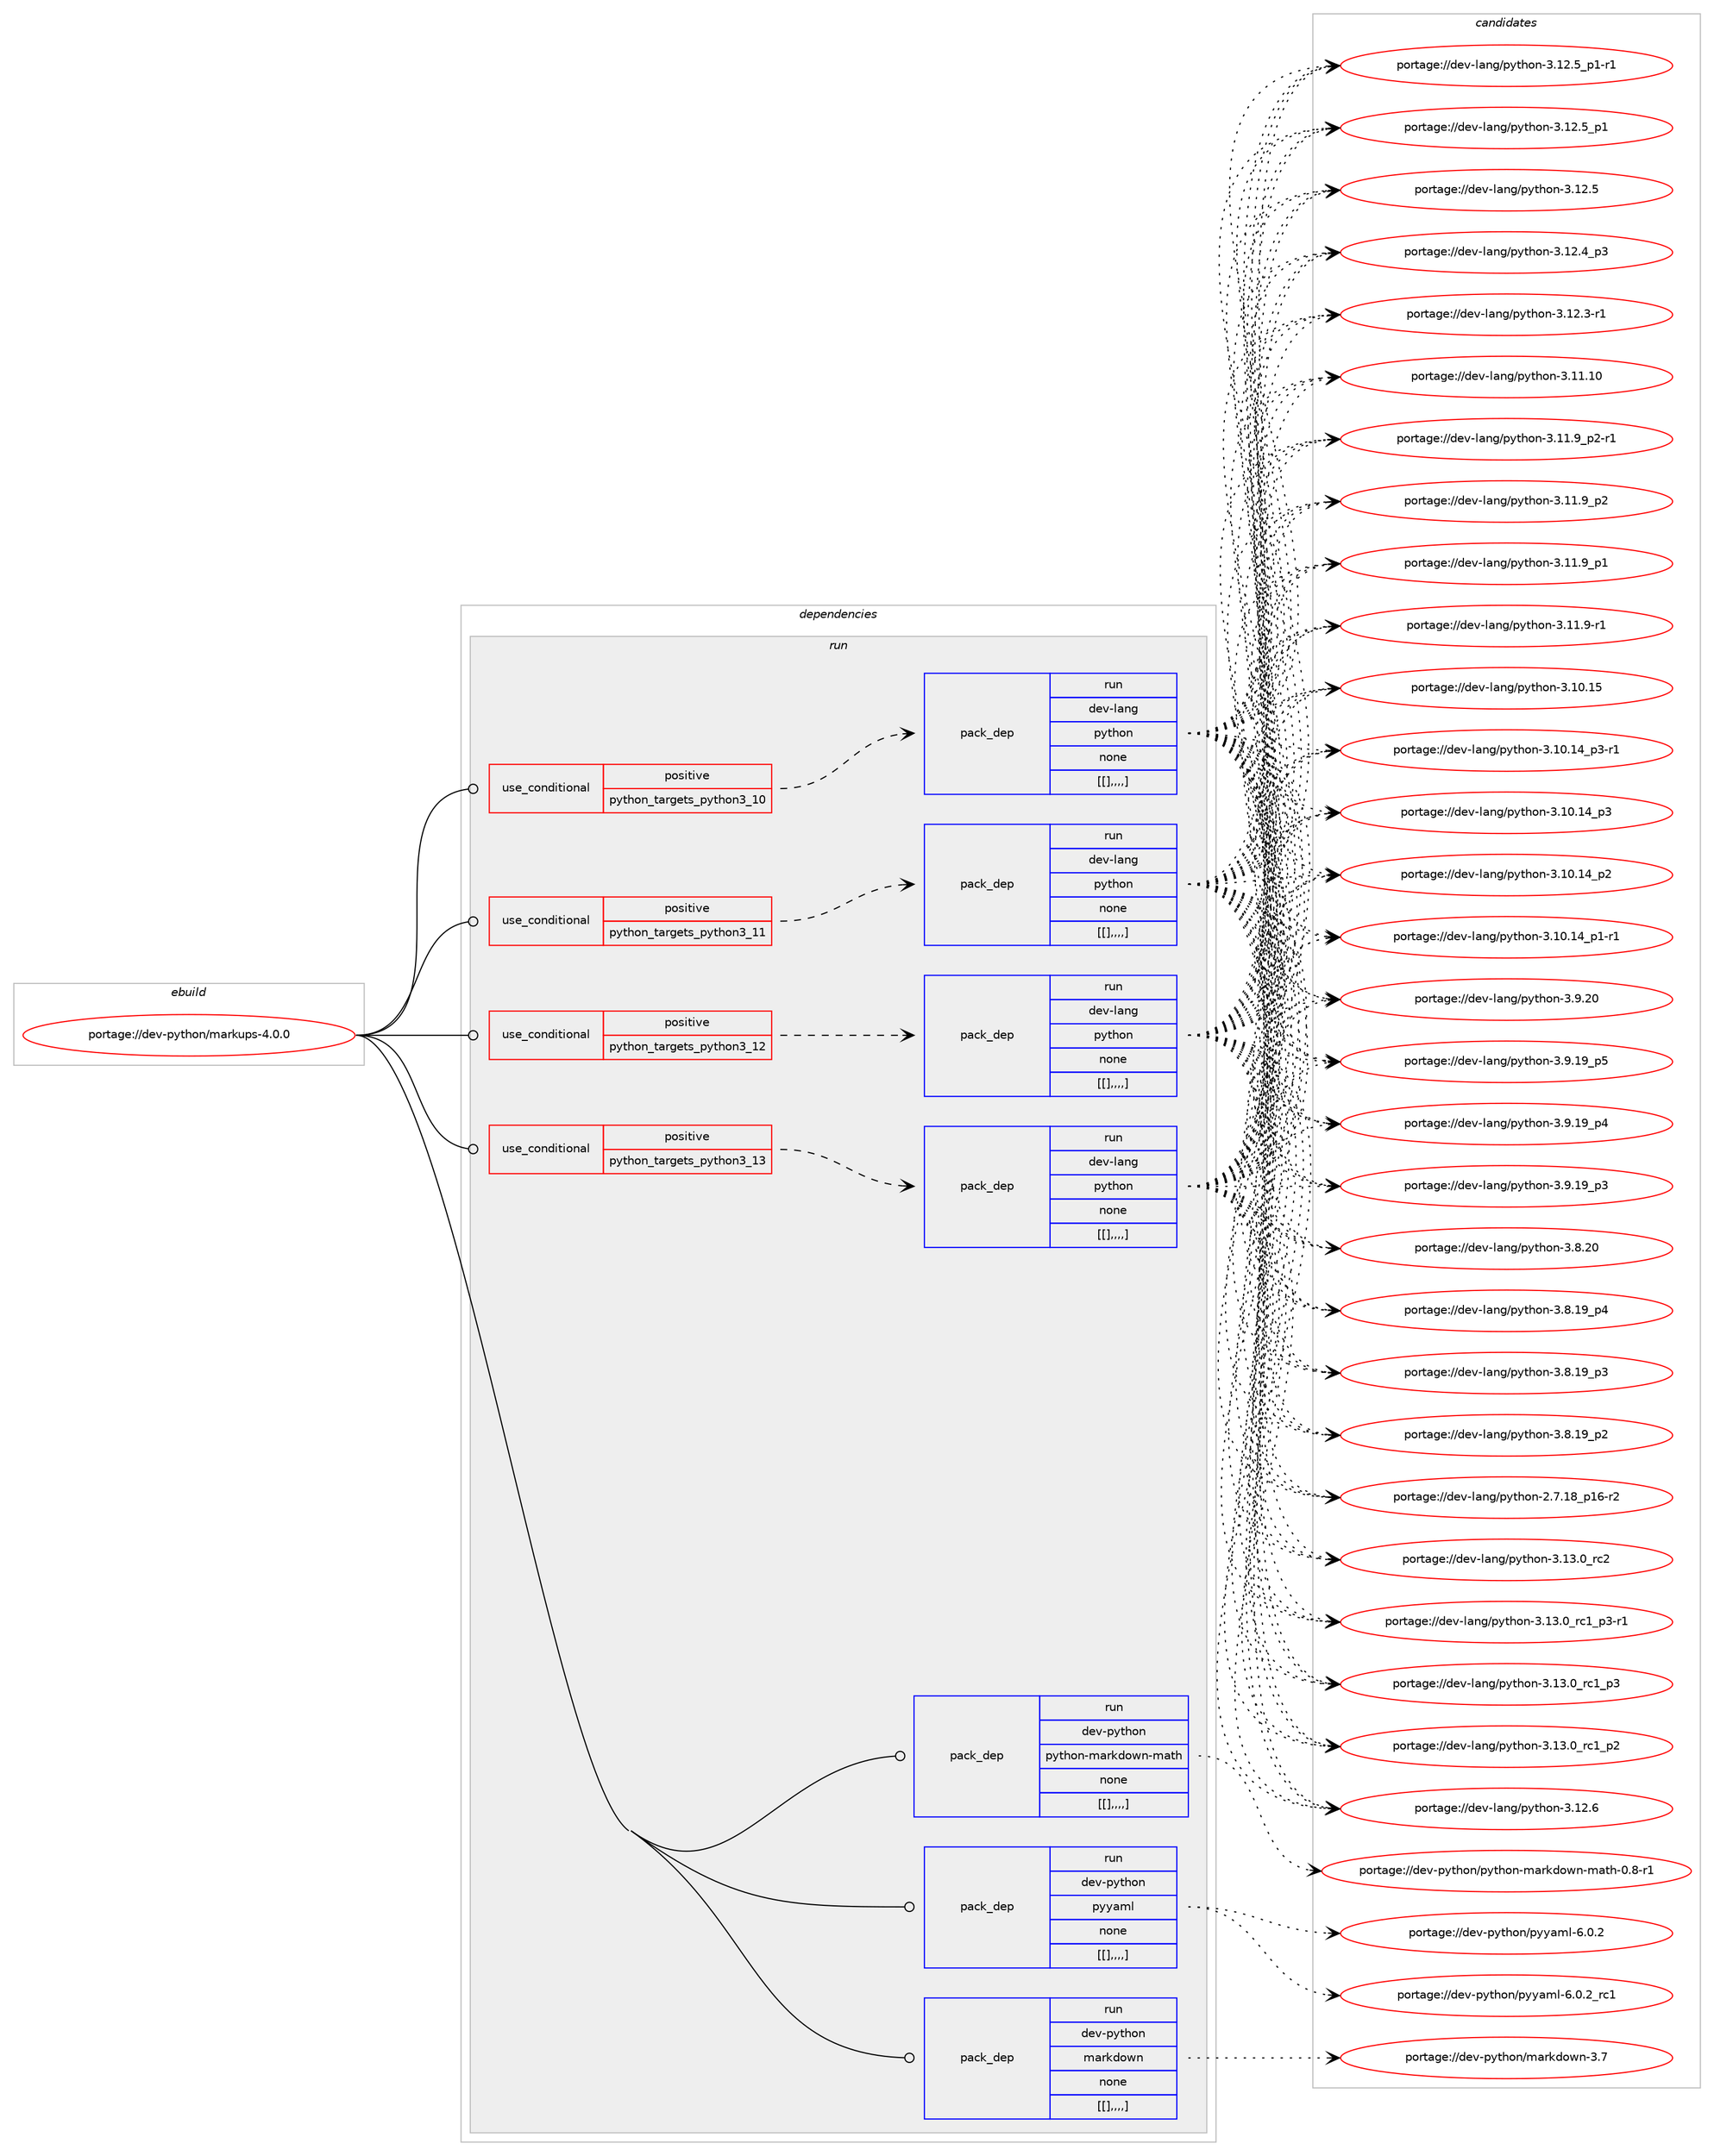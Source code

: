 digraph prolog {

# *************
# Graph options
# *************

newrank=true;
concentrate=true;
compound=true;
graph [rankdir=LR,fontname=Helvetica,fontsize=10,ranksep=1.5];#, ranksep=2.5, nodesep=0.2];
edge  [arrowhead=vee];
node  [fontname=Helvetica,fontsize=10];

# **********
# The ebuild
# **********

subgraph cluster_leftcol {
color=gray;
label=<<i>ebuild</i>>;
id [label="portage://dev-python/markups-4.0.0", color=red, width=4, href="../dev-python/markups-4.0.0.svg"];
}

# ****************
# The dependencies
# ****************

subgraph cluster_midcol {
color=gray;
label=<<i>dependencies</i>>;
subgraph cluster_compile {
fillcolor="#eeeeee";
style=filled;
label=<<i>compile</i>>;
}
subgraph cluster_compileandrun {
fillcolor="#eeeeee";
style=filled;
label=<<i>compile and run</i>>;
}
subgraph cluster_run {
fillcolor="#eeeeee";
style=filled;
label=<<i>run</i>>;
subgraph cond35221 {
dependency151718 [label=<<TABLE BORDER="0" CELLBORDER="1" CELLSPACING="0" CELLPADDING="4"><TR><TD ROWSPAN="3" CELLPADDING="10">use_conditional</TD></TR><TR><TD>positive</TD></TR><TR><TD>python_targets_python3_10</TD></TR></TABLE>>, shape=none, color=red];
subgraph pack115279 {
dependency151719 [label=<<TABLE BORDER="0" CELLBORDER="1" CELLSPACING="0" CELLPADDING="4" WIDTH="220"><TR><TD ROWSPAN="6" CELLPADDING="30">pack_dep</TD></TR><TR><TD WIDTH="110">run</TD></TR><TR><TD>dev-lang</TD></TR><TR><TD>python</TD></TR><TR><TD>none</TD></TR><TR><TD>[[],,,,]</TD></TR></TABLE>>, shape=none, color=blue];
}
dependency151718:e -> dependency151719:w [weight=20,style="dashed",arrowhead="vee"];
}
id:e -> dependency151718:w [weight=20,style="solid",arrowhead="odot"];
subgraph cond35222 {
dependency151720 [label=<<TABLE BORDER="0" CELLBORDER="1" CELLSPACING="0" CELLPADDING="4"><TR><TD ROWSPAN="3" CELLPADDING="10">use_conditional</TD></TR><TR><TD>positive</TD></TR><TR><TD>python_targets_python3_11</TD></TR></TABLE>>, shape=none, color=red];
subgraph pack115280 {
dependency151721 [label=<<TABLE BORDER="0" CELLBORDER="1" CELLSPACING="0" CELLPADDING="4" WIDTH="220"><TR><TD ROWSPAN="6" CELLPADDING="30">pack_dep</TD></TR><TR><TD WIDTH="110">run</TD></TR><TR><TD>dev-lang</TD></TR><TR><TD>python</TD></TR><TR><TD>none</TD></TR><TR><TD>[[],,,,]</TD></TR></TABLE>>, shape=none, color=blue];
}
dependency151720:e -> dependency151721:w [weight=20,style="dashed",arrowhead="vee"];
}
id:e -> dependency151720:w [weight=20,style="solid",arrowhead="odot"];
subgraph cond35223 {
dependency151722 [label=<<TABLE BORDER="0" CELLBORDER="1" CELLSPACING="0" CELLPADDING="4"><TR><TD ROWSPAN="3" CELLPADDING="10">use_conditional</TD></TR><TR><TD>positive</TD></TR><TR><TD>python_targets_python3_12</TD></TR></TABLE>>, shape=none, color=red];
subgraph pack115281 {
dependency151723 [label=<<TABLE BORDER="0" CELLBORDER="1" CELLSPACING="0" CELLPADDING="4" WIDTH="220"><TR><TD ROWSPAN="6" CELLPADDING="30">pack_dep</TD></TR><TR><TD WIDTH="110">run</TD></TR><TR><TD>dev-lang</TD></TR><TR><TD>python</TD></TR><TR><TD>none</TD></TR><TR><TD>[[],,,,]</TD></TR></TABLE>>, shape=none, color=blue];
}
dependency151722:e -> dependency151723:w [weight=20,style="dashed",arrowhead="vee"];
}
id:e -> dependency151722:w [weight=20,style="solid",arrowhead="odot"];
subgraph cond35224 {
dependency151724 [label=<<TABLE BORDER="0" CELLBORDER="1" CELLSPACING="0" CELLPADDING="4"><TR><TD ROWSPAN="3" CELLPADDING="10">use_conditional</TD></TR><TR><TD>positive</TD></TR><TR><TD>python_targets_python3_13</TD></TR></TABLE>>, shape=none, color=red];
subgraph pack115282 {
dependency151725 [label=<<TABLE BORDER="0" CELLBORDER="1" CELLSPACING="0" CELLPADDING="4" WIDTH="220"><TR><TD ROWSPAN="6" CELLPADDING="30">pack_dep</TD></TR><TR><TD WIDTH="110">run</TD></TR><TR><TD>dev-lang</TD></TR><TR><TD>python</TD></TR><TR><TD>none</TD></TR><TR><TD>[[],,,,]</TD></TR></TABLE>>, shape=none, color=blue];
}
dependency151724:e -> dependency151725:w [weight=20,style="dashed",arrowhead="vee"];
}
id:e -> dependency151724:w [weight=20,style="solid",arrowhead="odot"];
subgraph pack115283 {
dependency151726 [label=<<TABLE BORDER="0" CELLBORDER="1" CELLSPACING="0" CELLPADDING="4" WIDTH="220"><TR><TD ROWSPAN="6" CELLPADDING="30">pack_dep</TD></TR><TR><TD WIDTH="110">run</TD></TR><TR><TD>dev-python</TD></TR><TR><TD>markdown</TD></TR><TR><TD>none</TD></TR><TR><TD>[[],,,,]</TD></TR></TABLE>>, shape=none, color=blue];
}
id:e -> dependency151726:w [weight=20,style="solid",arrowhead="odot"];
subgraph pack115284 {
dependency151727 [label=<<TABLE BORDER="0" CELLBORDER="1" CELLSPACING="0" CELLPADDING="4" WIDTH="220"><TR><TD ROWSPAN="6" CELLPADDING="30">pack_dep</TD></TR><TR><TD WIDTH="110">run</TD></TR><TR><TD>dev-python</TD></TR><TR><TD>python-markdown-math</TD></TR><TR><TD>none</TD></TR><TR><TD>[[],,,,]</TD></TR></TABLE>>, shape=none, color=blue];
}
id:e -> dependency151727:w [weight=20,style="solid",arrowhead="odot"];
subgraph pack115285 {
dependency151728 [label=<<TABLE BORDER="0" CELLBORDER="1" CELLSPACING="0" CELLPADDING="4" WIDTH="220"><TR><TD ROWSPAN="6" CELLPADDING="30">pack_dep</TD></TR><TR><TD WIDTH="110">run</TD></TR><TR><TD>dev-python</TD></TR><TR><TD>pyyaml</TD></TR><TR><TD>none</TD></TR><TR><TD>[[],,,,]</TD></TR></TABLE>>, shape=none, color=blue];
}
id:e -> dependency151728:w [weight=20,style="solid",arrowhead="odot"];
}
}

# **************
# The candidates
# **************

subgraph cluster_choices {
rank=same;
color=gray;
label=<<i>candidates</i>>;

subgraph choice115279 {
color=black;
nodesep=1;
choice10010111845108971101034711212111610411111045514649514648951149950 [label="portage://dev-lang/python-3.13.0_rc2", color=red, width=4,href="../dev-lang/python-3.13.0_rc2.svg"];
choice1001011184510897110103471121211161041111104551464951464895114994995112514511449 [label="portage://dev-lang/python-3.13.0_rc1_p3-r1", color=red, width=4,href="../dev-lang/python-3.13.0_rc1_p3-r1.svg"];
choice100101118451089711010347112121116104111110455146495146489511499499511251 [label="portage://dev-lang/python-3.13.0_rc1_p3", color=red, width=4,href="../dev-lang/python-3.13.0_rc1_p3.svg"];
choice100101118451089711010347112121116104111110455146495146489511499499511250 [label="portage://dev-lang/python-3.13.0_rc1_p2", color=red, width=4,href="../dev-lang/python-3.13.0_rc1_p2.svg"];
choice10010111845108971101034711212111610411111045514649504654 [label="portage://dev-lang/python-3.12.6", color=red, width=4,href="../dev-lang/python-3.12.6.svg"];
choice1001011184510897110103471121211161041111104551464950465395112494511449 [label="portage://dev-lang/python-3.12.5_p1-r1", color=red, width=4,href="../dev-lang/python-3.12.5_p1-r1.svg"];
choice100101118451089711010347112121116104111110455146495046539511249 [label="portage://dev-lang/python-3.12.5_p1", color=red, width=4,href="../dev-lang/python-3.12.5_p1.svg"];
choice10010111845108971101034711212111610411111045514649504653 [label="portage://dev-lang/python-3.12.5", color=red, width=4,href="../dev-lang/python-3.12.5.svg"];
choice100101118451089711010347112121116104111110455146495046529511251 [label="portage://dev-lang/python-3.12.4_p3", color=red, width=4,href="../dev-lang/python-3.12.4_p3.svg"];
choice100101118451089711010347112121116104111110455146495046514511449 [label="portage://dev-lang/python-3.12.3-r1", color=red, width=4,href="../dev-lang/python-3.12.3-r1.svg"];
choice1001011184510897110103471121211161041111104551464949464948 [label="portage://dev-lang/python-3.11.10", color=red, width=4,href="../dev-lang/python-3.11.10.svg"];
choice1001011184510897110103471121211161041111104551464949465795112504511449 [label="portage://dev-lang/python-3.11.9_p2-r1", color=red, width=4,href="../dev-lang/python-3.11.9_p2-r1.svg"];
choice100101118451089711010347112121116104111110455146494946579511250 [label="portage://dev-lang/python-3.11.9_p2", color=red, width=4,href="../dev-lang/python-3.11.9_p2.svg"];
choice100101118451089711010347112121116104111110455146494946579511249 [label="portage://dev-lang/python-3.11.9_p1", color=red, width=4,href="../dev-lang/python-3.11.9_p1.svg"];
choice100101118451089711010347112121116104111110455146494946574511449 [label="portage://dev-lang/python-3.11.9-r1", color=red, width=4,href="../dev-lang/python-3.11.9-r1.svg"];
choice1001011184510897110103471121211161041111104551464948464953 [label="portage://dev-lang/python-3.10.15", color=red, width=4,href="../dev-lang/python-3.10.15.svg"];
choice100101118451089711010347112121116104111110455146494846495295112514511449 [label="portage://dev-lang/python-3.10.14_p3-r1", color=red, width=4,href="../dev-lang/python-3.10.14_p3-r1.svg"];
choice10010111845108971101034711212111610411111045514649484649529511251 [label="portage://dev-lang/python-3.10.14_p3", color=red, width=4,href="../dev-lang/python-3.10.14_p3.svg"];
choice10010111845108971101034711212111610411111045514649484649529511250 [label="portage://dev-lang/python-3.10.14_p2", color=red, width=4,href="../dev-lang/python-3.10.14_p2.svg"];
choice100101118451089711010347112121116104111110455146494846495295112494511449 [label="portage://dev-lang/python-3.10.14_p1-r1", color=red, width=4,href="../dev-lang/python-3.10.14_p1-r1.svg"];
choice10010111845108971101034711212111610411111045514657465048 [label="portage://dev-lang/python-3.9.20", color=red, width=4,href="../dev-lang/python-3.9.20.svg"];
choice100101118451089711010347112121116104111110455146574649579511253 [label="portage://dev-lang/python-3.9.19_p5", color=red, width=4,href="../dev-lang/python-3.9.19_p5.svg"];
choice100101118451089711010347112121116104111110455146574649579511252 [label="portage://dev-lang/python-3.9.19_p4", color=red, width=4,href="../dev-lang/python-3.9.19_p4.svg"];
choice100101118451089711010347112121116104111110455146574649579511251 [label="portage://dev-lang/python-3.9.19_p3", color=red, width=4,href="../dev-lang/python-3.9.19_p3.svg"];
choice10010111845108971101034711212111610411111045514656465048 [label="portage://dev-lang/python-3.8.20", color=red, width=4,href="../dev-lang/python-3.8.20.svg"];
choice100101118451089711010347112121116104111110455146564649579511252 [label="portage://dev-lang/python-3.8.19_p4", color=red, width=4,href="../dev-lang/python-3.8.19_p4.svg"];
choice100101118451089711010347112121116104111110455146564649579511251 [label="portage://dev-lang/python-3.8.19_p3", color=red, width=4,href="../dev-lang/python-3.8.19_p3.svg"];
choice100101118451089711010347112121116104111110455146564649579511250 [label="portage://dev-lang/python-3.8.19_p2", color=red, width=4,href="../dev-lang/python-3.8.19_p2.svg"];
choice100101118451089711010347112121116104111110455046554649569511249544511450 [label="portage://dev-lang/python-2.7.18_p16-r2", color=red, width=4,href="../dev-lang/python-2.7.18_p16-r2.svg"];
dependency151719:e -> choice10010111845108971101034711212111610411111045514649514648951149950:w [style=dotted,weight="100"];
dependency151719:e -> choice1001011184510897110103471121211161041111104551464951464895114994995112514511449:w [style=dotted,weight="100"];
dependency151719:e -> choice100101118451089711010347112121116104111110455146495146489511499499511251:w [style=dotted,weight="100"];
dependency151719:e -> choice100101118451089711010347112121116104111110455146495146489511499499511250:w [style=dotted,weight="100"];
dependency151719:e -> choice10010111845108971101034711212111610411111045514649504654:w [style=dotted,weight="100"];
dependency151719:e -> choice1001011184510897110103471121211161041111104551464950465395112494511449:w [style=dotted,weight="100"];
dependency151719:e -> choice100101118451089711010347112121116104111110455146495046539511249:w [style=dotted,weight="100"];
dependency151719:e -> choice10010111845108971101034711212111610411111045514649504653:w [style=dotted,weight="100"];
dependency151719:e -> choice100101118451089711010347112121116104111110455146495046529511251:w [style=dotted,weight="100"];
dependency151719:e -> choice100101118451089711010347112121116104111110455146495046514511449:w [style=dotted,weight="100"];
dependency151719:e -> choice1001011184510897110103471121211161041111104551464949464948:w [style=dotted,weight="100"];
dependency151719:e -> choice1001011184510897110103471121211161041111104551464949465795112504511449:w [style=dotted,weight="100"];
dependency151719:e -> choice100101118451089711010347112121116104111110455146494946579511250:w [style=dotted,weight="100"];
dependency151719:e -> choice100101118451089711010347112121116104111110455146494946579511249:w [style=dotted,weight="100"];
dependency151719:e -> choice100101118451089711010347112121116104111110455146494946574511449:w [style=dotted,weight="100"];
dependency151719:e -> choice1001011184510897110103471121211161041111104551464948464953:w [style=dotted,weight="100"];
dependency151719:e -> choice100101118451089711010347112121116104111110455146494846495295112514511449:w [style=dotted,weight="100"];
dependency151719:e -> choice10010111845108971101034711212111610411111045514649484649529511251:w [style=dotted,weight="100"];
dependency151719:e -> choice10010111845108971101034711212111610411111045514649484649529511250:w [style=dotted,weight="100"];
dependency151719:e -> choice100101118451089711010347112121116104111110455146494846495295112494511449:w [style=dotted,weight="100"];
dependency151719:e -> choice10010111845108971101034711212111610411111045514657465048:w [style=dotted,weight="100"];
dependency151719:e -> choice100101118451089711010347112121116104111110455146574649579511253:w [style=dotted,weight="100"];
dependency151719:e -> choice100101118451089711010347112121116104111110455146574649579511252:w [style=dotted,weight="100"];
dependency151719:e -> choice100101118451089711010347112121116104111110455146574649579511251:w [style=dotted,weight="100"];
dependency151719:e -> choice10010111845108971101034711212111610411111045514656465048:w [style=dotted,weight="100"];
dependency151719:e -> choice100101118451089711010347112121116104111110455146564649579511252:w [style=dotted,weight="100"];
dependency151719:e -> choice100101118451089711010347112121116104111110455146564649579511251:w [style=dotted,weight="100"];
dependency151719:e -> choice100101118451089711010347112121116104111110455146564649579511250:w [style=dotted,weight="100"];
dependency151719:e -> choice100101118451089711010347112121116104111110455046554649569511249544511450:w [style=dotted,weight="100"];
}
subgraph choice115280 {
color=black;
nodesep=1;
choice10010111845108971101034711212111610411111045514649514648951149950 [label="portage://dev-lang/python-3.13.0_rc2", color=red, width=4,href="../dev-lang/python-3.13.0_rc2.svg"];
choice1001011184510897110103471121211161041111104551464951464895114994995112514511449 [label="portage://dev-lang/python-3.13.0_rc1_p3-r1", color=red, width=4,href="../dev-lang/python-3.13.0_rc1_p3-r1.svg"];
choice100101118451089711010347112121116104111110455146495146489511499499511251 [label="portage://dev-lang/python-3.13.0_rc1_p3", color=red, width=4,href="../dev-lang/python-3.13.0_rc1_p3.svg"];
choice100101118451089711010347112121116104111110455146495146489511499499511250 [label="portage://dev-lang/python-3.13.0_rc1_p2", color=red, width=4,href="../dev-lang/python-3.13.0_rc1_p2.svg"];
choice10010111845108971101034711212111610411111045514649504654 [label="portage://dev-lang/python-3.12.6", color=red, width=4,href="../dev-lang/python-3.12.6.svg"];
choice1001011184510897110103471121211161041111104551464950465395112494511449 [label="portage://dev-lang/python-3.12.5_p1-r1", color=red, width=4,href="../dev-lang/python-3.12.5_p1-r1.svg"];
choice100101118451089711010347112121116104111110455146495046539511249 [label="portage://dev-lang/python-3.12.5_p1", color=red, width=4,href="../dev-lang/python-3.12.5_p1.svg"];
choice10010111845108971101034711212111610411111045514649504653 [label="portage://dev-lang/python-3.12.5", color=red, width=4,href="../dev-lang/python-3.12.5.svg"];
choice100101118451089711010347112121116104111110455146495046529511251 [label="portage://dev-lang/python-3.12.4_p3", color=red, width=4,href="../dev-lang/python-3.12.4_p3.svg"];
choice100101118451089711010347112121116104111110455146495046514511449 [label="portage://dev-lang/python-3.12.3-r1", color=red, width=4,href="../dev-lang/python-3.12.3-r1.svg"];
choice1001011184510897110103471121211161041111104551464949464948 [label="portage://dev-lang/python-3.11.10", color=red, width=4,href="../dev-lang/python-3.11.10.svg"];
choice1001011184510897110103471121211161041111104551464949465795112504511449 [label="portage://dev-lang/python-3.11.9_p2-r1", color=red, width=4,href="../dev-lang/python-3.11.9_p2-r1.svg"];
choice100101118451089711010347112121116104111110455146494946579511250 [label="portage://dev-lang/python-3.11.9_p2", color=red, width=4,href="../dev-lang/python-3.11.9_p2.svg"];
choice100101118451089711010347112121116104111110455146494946579511249 [label="portage://dev-lang/python-3.11.9_p1", color=red, width=4,href="../dev-lang/python-3.11.9_p1.svg"];
choice100101118451089711010347112121116104111110455146494946574511449 [label="portage://dev-lang/python-3.11.9-r1", color=red, width=4,href="../dev-lang/python-3.11.9-r1.svg"];
choice1001011184510897110103471121211161041111104551464948464953 [label="portage://dev-lang/python-3.10.15", color=red, width=4,href="../dev-lang/python-3.10.15.svg"];
choice100101118451089711010347112121116104111110455146494846495295112514511449 [label="portage://dev-lang/python-3.10.14_p3-r1", color=red, width=4,href="../dev-lang/python-3.10.14_p3-r1.svg"];
choice10010111845108971101034711212111610411111045514649484649529511251 [label="portage://dev-lang/python-3.10.14_p3", color=red, width=4,href="../dev-lang/python-3.10.14_p3.svg"];
choice10010111845108971101034711212111610411111045514649484649529511250 [label="portage://dev-lang/python-3.10.14_p2", color=red, width=4,href="../dev-lang/python-3.10.14_p2.svg"];
choice100101118451089711010347112121116104111110455146494846495295112494511449 [label="portage://dev-lang/python-3.10.14_p1-r1", color=red, width=4,href="../dev-lang/python-3.10.14_p1-r1.svg"];
choice10010111845108971101034711212111610411111045514657465048 [label="portage://dev-lang/python-3.9.20", color=red, width=4,href="../dev-lang/python-3.9.20.svg"];
choice100101118451089711010347112121116104111110455146574649579511253 [label="portage://dev-lang/python-3.9.19_p5", color=red, width=4,href="../dev-lang/python-3.9.19_p5.svg"];
choice100101118451089711010347112121116104111110455146574649579511252 [label="portage://dev-lang/python-3.9.19_p4", color=red, width=4,href="../dev-lang/python-3.9.19_p4.svg"];
choice100101118451089711010347112121116104111110455146574649579511251 [label="portage://dev-lang/python-3.9.19_p3", color=red, width=4,href="../dev-lang/python-3.9.19_p3.svg"];
choice10010111845108971101034711212111610411111045514656465048 [label="portage://dev-lang/python-3.8.20", color=red, width=4,href="../dev-lang/python-3.8.20.svg"];
choice100101118451089711010347112121116104111110455146564649579511252 [label="portage://dev-lang/python-3.8.19_p4", color=red, width=4,href="../dev-lang/python-3.8.19_p4.svg"];
choice100101118451089711010347112121116104111110455146564649579511251 [label="portage://dev-lang/python-3.8.19_p3", color=red, width=4,href="../dev-lang/python-3.8.19_p3.svg"];
choice100101118451089711010347112121116104111110455146564649579511250 [label="portage://dev-lang/python-3.8.19_p2", color=red, width=4,href="../dev-lang/python-3.8.19_p2.svg"];
choice100101118451089711010347112121116104111110455046554649569511249544511450 [label="portage://dev-lang/python-2.7.18_p16-r2", color=red, width=4,href="../dev-lang/python-2.7.18_p16-r2.svg"];
dependency151721:e -> choice10010111845108971101034711212111610411111045514649514648951149950:w [style=dotted,weight="100"];
dependency151721:e -> choice1001011184510897110103471121211161041111104551464951464895114994995112514511449:w [style=dotted,weight="100"];
dependency151721:e -> choice100101118451089711010347112121116104111110455146495146489511499499511251:w [style=dotted,weight="100"];
dependency151721:e -> choice100101118451089711010347112121116104111110455146495146489511499499511250:w [style=dotted,weight="100"];
dependency151721:e -> choice10010111845108971101034711212111610411111045514649504654:w [style=dotted,weight="100"];
dependency151721:e -> choice1001011184510897110103471121211161041111104551464950465395112494511449:w [style=dotted,weight="100"];
dependency151721:e -> choice100101118451089711010347112121116104111110455146495046539511249:w [style=dotted,weight="100"];
dependency151721:e -> choice10010111845108971101034711212111610411111045514649504653:w [style=dotted,weight="100"];
dependency151721:e -> choice100101118451089711010347112121116104111110455146495046529511251:w [style=dotted,weight="100"];
dependency151721:e -> choice100101118451089711010347112121116104111110455146495046514511449:w [style=dotted,weight="100"];
dependency151721:e -> choice1001011184510897110103471121211161041111104551464949464948:w [style=dotted,weight="100"];
dependency151721:e -> choice1001011184510897110103471121211161041111104551464949465795112504511449:w [style=dotted,weight="100"];
dependency151721:e -> choice100101118451089711010347112121116104111110455146494946579511250:w [style=dotted,weight="100"];
dependency151721:e -> choice100101118451089711010347112121116104111110455146494946579511249:w [style=dotted,weight="100"];
dependency151721:e -> choice100101118451089711010347112121116104111110455146494946574511449:w [style=dotted,weight="100"];
dependency151721:e -> choice1001011184510897110103471121211161041111104551464948464953:w [style=dotted,weight="100"];
dependency151721:e -> choice100101118451089711010347112121116104111110455146494846495295112514511449:w [style=dotted,weight="100"];
dependency151721:e -> choice10010111845108971101034711212111610411111045514649484649529511251:w [style=dotted,weight="100"];
dependency151721:e -> choice10010111845108971101034711212111610411111045514649484649529511250:w [style=dotted,weight="100"];
dependency151721:e -> choice100101118451089711010347112121116104111110455146494846495295112494511449:w [style=dotted,weight="100"];
dependency151721:e -> choice10010111845108971101034711212111610411111045514657465048:w [style=dotted,weight="100"];
dependency151721:e -> choice100101118451089711010347112121116104111110455146574649579511253:w [style=dotted,weight="100"];
dependency151721:e -> choice100101118451089711010347112121116104111110455146574649579511252:w [style=dotted,weight="100"];
dependency151721:e -> choice100101118451089711010347112121116104111110455146574649579511251:w [style=dotted,weight="100"];
dependency151721:e -> choice10010111845108971101034711212111610411111045514656465048:w [style=dotted,weight="100"];
dependency151721:e -> choice100101118451089711010347112121116104111110455146564649579511252:w [style=dotted,weight="100"];
dependency151721:e -> choice100101118451089711010347112121116104111110455146564649579511251:w [style=dotted,weight="100"];
dependency151721:e -> choice100101118451089711010347112121116104111110455146564649579511250:w [style=dotted,weight="100"];
dependency151721:e -> choice100101118451089711010347112121116104111110455046554649569511249544511450:w [style=dotted,weight="100"];
}
subgraph choice115281 {
color=black;
nodesep=1;
choice10010111845108971101034711212111610411111045514649514648951149950 [label="portage://dev-lang/python-3.13.0_rc2", color=red, width=4,href="../dev-lang/python-3.13.0_rc2.svg"];
choice1001011184510897110103471121211161041111104551464951464895114994995112514511449 [label="portage://dev-lang/python-3.13.0_rc1_p3-r1", color=red, width=4,href="../dev-lang/python-3.13.0_rc1_p3-r1.svg"];
choice100101118451089711010347112121116104111110455146495146489511499499511251 [label="portage://dev-lang/python-3.13.0_rc1_p3", color=red, width=4,href="../dev-lang/python-3.13.0_rc1_p3.svg"];
choice100101118451089711010347112121116104111110455146495146489511499499511250 [label="portage://dev-lang/python-3.13.0_rc1_p2", color=red, width=4,href="../dev-lang/python-3.13.0_rc1_p2.svg"];
choice10010111845108971101034711212111610411111045514649504654 [label="portage://dev-lang/python-3.12.6", color=red, width=4,href="../dev-lang/python-3.12.6.svg"];
choice1001011184510897110103471121211161041111104551464950465395112494511449 [label="portage://dev-lang/python-3.12.5_p1-r1", color=red, width=4,href="../dev-lang/python-3.12.5_p1-r1.svg"];
choice100101118451089711010347112121116104111110455146495046539511249 [label="portage://dev-lang/python-3.12.5_p1", color=red, width=4,href="../dev-lang/python-3.12.5_p1.svg"];
choice10010111845108971101034711212111610411111045514649504653 [label="portage://dev-lang/python-3.12.5", color=red, width=4,href="../dev-lang/python-3.12.5.svg"];
choice100101118451089711010347112121116104111110455146495046529511251 [label="portage://dev-lang/python-3.12.4_p3", color=red, width=4,href="../dev-lang/python-3.12.4_p3.svg"];
choice100101118451089711010347112121116104111110455146495046514511449 [label="portage://dev-lang/python-3.12.3-r1", color=red, width=4,href="../dev-lang/python-3.12.3-r1.svg"];
choice1001011184510897110103471121211161041111104551464949464948 [label="portage://dev-lang/python-3.11.10", color=red, width=4,href="../dev-lang/python-3.11.10.svg"];
choice1001011184510897110103471121211161041111104551464949465795112504511449 [label="portage://dev-lang/python-3.11.9_p2-r1", color=red, width=4,href="../dev-lang/python-3.11.9_p2-r1.svg"];
choice100101118451089711010347112121116104111110455146494946579511250 [label="portage://dev-lang/python-3.11.9_p2", color=red, width=4,href="../dev-lang/python-3.11.9_p2.svg"];
choice100101118451089711010347112121116104111110455146494946579511249 [label="portage://dev-lang/python-3.11.9_p1", color=red, width=4,href="../dev-lang/python-3.11.9_p1.svg"];
choice100101118451089711010347112121116104111110455146494946574511449 [label="portage://dev-lang/python-3.11.9-r1", color=red, width=4,href="../dev-lang/python-3.11.9-r1.svg"];
choice1001011184510897110103471121211161041111104551464948464953 [label="portage://dev-lang/python-3.10.15", color=red, width=4,href="../dev-lang/python-3.10.15.svg"];
choice100101118451089711010347112121116104111110455146494846495295112514511449 [label="portage://dev-lang/python-3.10.14_p3-r1", color=red, width=4,href="../dev-lang/python-3.10.14_p3-r1.svg"];
choice10010111845108971101034711212111610411111045514649484649529511251 [label="portage://dev-lang/python-3.10.14_p3", color=red, width=4,href="../dev-lang/python-3.10.14_p3.svg"];
choice10010111845108971101034711212111610411111045514649484649529511250 [label="portage://dev-lang/python-3.10.14_p2", color=red, width=4,href="../dev-lang/python-3.10.14_p2.svg"];
choice100101118451089711010347112121116104111110455146494846495295112494511449 [label="portage://dev-lang/python-3.10.14_p1-r1", color=red, width=4,href="../dev-lang/python-3.10.14_p1-r1.svg"];
choice10010111845108971101034711212111610411111045514657465048 [label="portage://dev-lang/python-3.9.20", color=red, width=4,href="../dev-lang/python-3.9.20.svg"];
choice100101118451089711010347112121116104111110455146574649579511253 [label="portage://dev-lang/python-3.9.19_p5", color=red, width=4,href="../dev-lang/python-3.9.19_p5.svg"];
choice100101118451089711010347112121116104111110455146574649579511252 [label="portage://dev-lang/python-3.9.19_p4", color=red, width=4,href="../dev-lang/python-3.9.19_p4.svg"];
choice100101118451089711010347112121116104111110455146574649579511251 [label="portage://dev-lang/python-3.9.19_p3", color=red, width=4,href="../dev-lang/python-3.9.19_p3.svg"];
choice10010111845108971101034711212111610411111045514656465048 [label="portage://dev-lang/python-3.8.20", color=red, width=4,href="../dev-lang/python-3.8.20.svg"];
choice100101118451089711010347112121116104111110455146564649579511252 [label="portage://dev-lang/python-3.8.19_p4", color=red, width=4,href="../dev-lang/python-3.8.19_p4.svg"];
choice100101118451089711010347112121116104111110455146564649579511251 [label="portage://dev-lang/python-3.8.19_p3", color=red, width=4,href="../dev-lang/python-3.8.19_p3.svg"];
choice100101118451089711010347112121116104111110455146564649579511250 [label="portage://dev-lang/python-3.8.19_p2", color=red, width=4,href="../dev-lang/python-3.8.19_p2.svg"];
choice100101118451089711010347112121116104111110455046554649569511249544511450 [label="portage://dev-lang/python-2.7.18_p16-r2", color=red, width=4,href="../dev-lang/python-2.7.18_p16-r2.svg"];
dependency151723:e -> choice10010111845108971101034711212111610411111045514649514648951149950:w [style=dotted,weight="100"];
dependency151723:e -> choice1001011184510897110103471121211161041111104551464951464895114994995112514511449:w [style=dotted,weight="100"];
dependency151723:e -> choice100101118451089711010347112121116104111110455146495146489511499499511251:w [style=dotted,weight="100"];
dependency151723:e -> choice100101118451089711010347112121116104111110455146495146489511499499511250:w [style=dotted,weight="100"];
dependency151723:e -> choice10010111845108971101034711212111610411111045514649504654:w [style=dotted,weight="100"];
dependency151723:e -> choice1001011184510897110103471121211161041111104551464950465395112494511449:w [style=dotted,weight="100"];
dependency151723:e -> choice100101118451089711010347112121116104111110455146495046539511249:w [style=dotted,weight="100"];
dependency151723:e -> choice10010111845108971101034711212111610411111045514649504653:w [style=dotted,weight="100"];
dependency151723:e -> choice100101118451089711010347112121116104111110455146495046529511251:w [style=dotted,weight="100"];
dependency151723:e -> choice100101118451089711010347112121116104111110455146495046514511449:w [style=dotted,weight="100"];
dependency151723:e -> choice1001011184510897110103471121211161041111104551464949464948:w [style=dotted,weight="100"];
dependency151723:e -> choice1001011184510897110103471121211161041111104551464949465795112504511449:w [style=dotted,weight="100"];
dependency151723:e -> choice100101118451089711010347112121116104111110455146494946579511250:w [style=dotted,weight="100"];
dependency151723:e -> choice100101118451089711010347112121116104111110455146494946579511249:w [style=dotted,weight="100"];
dependency151723:e -> choice100101118451089711010347112121116104111110455146494946574511449:w [style=dotted,weight="100"];
dependency151723:e -> choice1001011184510897110103471121211161041111104551464948464953:w [style=dotted,weight="100"];
dependency151723:e -> choice100101118451089711010347112121116104111110455146494846495295112514511449:w [style=dotted,weight="100"];
dependency151723:e -> choice10010111845108971101034711212111610411111045514649484649529511251:w [style=dotted,weight="100"];
dependency151723:e -> choice10010111845108971101034711212111610411111045514649484649529511250:w [style=dotted,weight="100"];
dependency151723:e -> choice100101118451089711010347112121116104111110455146494846495295112494511449:w [style=dotted,weight="100"];
dependency151723:e -> choice10010111845108971101034711212111610411111045514657465048:w [style=dotted,weight="100"];
dependency151723:e -> choice100101118451089711010347112121116104111110455146574649579511253:w [style=dotted,weight="100"];
dependency151723:e -> choice100101118451089711010347112121116104111110455146574649579511252:w [style=dotted,weight="100"];
dependency151723:e -> choice100101118451089711010347112121116104111110455146574649579511251:w [style=dotted,weight="100"];
dependency151723:e -> choice10010111845108971101034711212111610411111045514656465048:w [style=dotted,weight="100"];
dependency151723:e -> choice100101118451089711010347112121116104111110455146564649579511252:w [style=dotted,weight="100"];
dependency151723:e -> choice100101118451089711010347112121116104111110455146564649579511251:w [style=dotted,weight="100"];
dependency151723:e -> choice100101118451089711010347112121116104111110455146564649579511250:w [style=dotted,weight="100"];
dependency151723:e -> choice100101118451089711010347112121116104111110455046554649569511249544511450:w [style=dotted,weight="100"];
}
subgraph choice115282 {
color=black;
nodesep=1;
choice10010111845108971101034711212111610411111045514649514648951149950 [label="portage://dev-lang/python-3.13.0_rc2", color=red, width=4,href="../dev-lang/python-3.13.0_rc2.svg"];
choice1001011184510897110103471121211161041111104551464951464895114994995112514511449 [label="portage://dev-lang/python-3.13.0_rc1_p3-r1", color=red, width=4,href="../dev-lang/python-3.13.0_rc1_p3-r1.svg"];
choice100101118451089711010347112121116104111110455146495146489511499499511251 [label="portage://dev-lang/python-3.13.0_rc1_p3", color=red, width=4,href="../dev-lang/python-3.13.0_rc1_p3.svg"];
choice100101118451089711010347112121116104111110455146495146489511499499511250 [label="portage://dev-lang/python-3.13.0_rc1_p2", color=red, width=4,href="../dev-lang/python-3.13.0_rc1_p2.svg"];
choice10010111845108971101034711212111610411111045514649504654 [label="portage://dev-lang/python-3.12.6", color=red, width=4,href="../dev-lang/python-3.12.6.svg"];
choice1001011184510897110103471121211161041111104551464950465395112494511449 [label="portage://dev-lang/python-3.12.5_p1-r1", color=red, width=4,href="../dev-lang/python-3.12.5_p1-r1.svg"];
choice100101118451089711010347112121116104111110455146495046539511249 [label="portage://dev-lang/python-3.12.5_p1", color=red, width=4,href="../dev-lang/python-3.12.5_p1.svg"];
choice10010111845108971101034711212111610411111045514649504653 [label="portage://dev-lang/python-3.12.5", color=red, width=4,href="../dev-lang/python-3.12.5.svg"];
choice100101118451089711010347112121116104111110455146495046529511251 [label="portage://dev-lang/python-3.12.4_p3", color=red, width=4,href="../dev-lang/python-3.12.4_p3.svg"];
choice100101118451089711010347112121116104111110455146495046514511449 [label="portage://dev-lang/python-3.12.3-r1", color=red, width=4,href="../dev-lang/python-3.12.3-r1.svg"];
choice1001011184510897110103471121211161041111104551464949464948 [label="portage://dev-lang/python-3.11.10", color=red, width=4,href="../dev-lang/python-3.11.10.svg"];
choice1001011184510897110103471121211161041111104551464949465795112504511449 [label="portage://dev-lang/python-3.11.9_p2-r1", color=red, width=4,href="../dev-lang/python-3.11.9_p2-r1.svg"];
choice100101118451089711010347112121116104111110455146494946579511250 [label="portage://dev-lang/python-3.11.9_p2", color=red, width=4,href="../dev-lang/python-3.11.9_p2.svg"];
choice100101118451089711010347112121116104111110455146494946579511249 [label="portage://dev-lang/python-3.11.9_p1", color=red, width=4,href="../dev-lang/python-3.11.9_p1.svg"];
choice100101118451089711010347112121116104111110455146494946574511449 [label="portage://dev-lang/python-3.11.9-r1", color=red, width=4,href="../dev-lang/python-3.11.9-r1.svg"];
choice1001011184510897110103471121211161041111104551464948464953 [label="portage://dev-lang/python-3.10.15", color=red, width=4,href="../dev-lang/python-3.10.15.svg"];
choice100101118451089711010347112121116104111110455146494846495295112514511449 [label="portage://dev-lang/python-3.10.14_p3-r1", color=red, width=4,href="../dev-lang/python-3.10.14_p3-r1.svg"];
choice10010111845108971101034711212111610411111045514649484649529511251 [label="portage://dev-lang/python-3.10.14_p3", color=red, width=4,href="../dev-lang/python-3.10.14_p3.svg"];
choice10010111845108971101034711212111610411111045514649484649529511250 [label="portage://dev-lang/python-3.10.14_p2", color=red, width=4,href="../dev-lang/python-3.10.14_p2.svg"];
choice100101118451089711010347112121116104111110455146494846495295112494511449 [label="portage://dev-lang/python-3.10.14_p1-r1", color=red, width=4,href="../dev-lang/python-3.10.14_p1-r1.svg"];
choice10010111845108971101034711212111610411111045514657465048 [label="portage://dev-lang/python-3.9.20", color=red, width=4,href="../dev-lang/python-3.9.20.svg"];
choice100101118451089711010347112121116104111110455146574649579511253 [label="portage://dev-lang/python-3.9.19_p5", color=red, width=4,href="../dev-lang/python-3.9.19_p5.svg"];
choice100101118451089711010347112121116104111110455146574649579511252 [label="portage://dev-lang/python-3.9.19_p4", color=red, width=4,href="../dev-lang/python-3.9.19_p4.svg"];
choice100101118451089711010347112121116104111110455146574649579511251 [label="portage://dev-lang/python-3.9.19_p3", color=red, width=4,href="../dev-lang/python-3.9.19_p3.svg"];
choice10010111845108971101034711212111610411111045514656465048 [label="portage://dev-lang/python-3.8.20", color=red, width=4,href="../dev-lang/python-3.8.20.svg"];
choice100101118451089711010347112121116104111110455146564649579511252 [label="portage://dev-lang/python-3.8.19_p4", color=red, width=4,href="../dev-lang/python-3.8.19_p4.svg"];
choice100101118451089711010347112121116104111110455146564649579511251 [label="portage://dev-lang/python-3.8.19_p3", color=red, width=4,href="../dev-lang/python-3.8.19_p3.svg"];
choice100101118451089711010347112121116104111110455146564649579511250 [label="portage://dev-lang/python-3.8.19_p2", color=red, width=4,href="../dev-lang/python-3.8.19_p2.svg"];
choice100101118451089711010347112121116104111110455046554649569511249544511450 [label="portage://dev-lang/python-2.7.18_p16-r2", color=red, width=4,href="../dev-lang/python-2.7.18_p16-r2.svg"];
dependency151725:e -> choice10010111845108971101034711212111610411111045514649514648951149950:w [style=dotted,weight="100"];
dependency151725:e -> choice1001011184510897110103471121211161041111104551464951464895114994995112514511449:w [style=dotted,weight="100"];
dependency151725:e -> choice100101118451089711010347112121116104111110455146495146489511499499511251:w [style=dotted,weight="100"];
dependency151725:e -> choice100101118451089711010347112121116104111110455146495146489511499499511250:w [style=dotted,weight="100"];
dependency151725:e -> choice10010111845108971101034711212111610411111045514649504654:w [style=dotted,weight="100"];
dependency151725:e -> choice1001011184510897110103471121211161041111104551464950465395112494511449:w [style=dotted,weight="100"];
dependency151725:e -> choice100101118451089711010347112121116104111110455146495046539511249:w [style=dotted,weight="100"];
dependency151725:e -> choice10010111845108971101034711212111610411111045514649504653:w [style=dotted,weight="100"];
dependency151725:e -> choice100101118451089711010347112121116104111110455146495046529511251:w [style=dotted,weight="100"];
dependency151725:e -> choice100101118451089711010347112121116104111110455146495046514511449:w [style=dotted,weight="100"];
dependency151725:e -> choice1001011184510897110103471121211161041111104551464949464948:w [style=dotted,weight="100"];
dependency151725:e -> choice1001011184510897110103471121211161041111104551464949465795112504511449:w [style=dotted,weight="100"];
dependency151725:e -> choice100101118451089711010347112121116104111110455146494946579511250:w [style=dotted,weight="100"];
dependency151725:e -> choice100101118451089711010347112121116104111110455146494946579511249:w [style=dotted,weight="100"];
dependency151725:e -> choice100101118451089711010347112121116104111110455146494946574511449:w [style=dotted,weight="100"];
dependency151725:e -> choice1001011184510897110103471121211161041111104551464948464953:w [style=dotted,weight="100"];
dependency151725:e -> choice100101118451089711010347112121116104111110455146494846495295112514511449:w [style=dotted,weight="100"];
dependency151725:e -> choice10010111845108971101034711212111610411111045514649484649529511251:w [style=dotted,weight="100"];
dependency151725:e -> choice10010111845108971101034711212111610411111045514649484649529511250:w [style=dotted,weight="100"];
dependency151725:e -> choice100101118451089711010347112121116104111110455146494846495295112494511449:w [style=dotted,weight="100"];
dependency151725:e -> choice10010111845108971101034711212111610411111045514657465048:w [style=dotted,weight="100"];
dependency151725:e -> choice100101118451089711010347112121116104111110455146574649579511253:w [style=dotted,weight="100"];
dependency151725:e -> choice100101118451089711010347112121116104111110455146574649579511252:w [style=dotted,weight="100"];
dependency151725:e -> choice100101118451089711010347112121116104111110455146574649579511251:w [style=dotted,weight="100"];
dependency151725:e -> choice10010111845108971101034711212111610411111045514656465048:w [style=dotted,weight="100"];
dependency151725:e -> choice100101118451089711010347112121116104111110455146564649579511252:w [style=dotted,weight="100"];
dependency151725:e -> choice100101118451089711010347112121116104111110455146564649579511251:w [style=dotted,weight="100"];
dependency151725:e -> choice100101118451089711010347112121116104111110455146564649579511250:w [style=dotted,weight="100"];
dependency151725:e -> choice100101118451089711010347112121116104111110455046554649569511249544511450:w [style=dotted,weight="100"];
}
subgraph choice115283 {
color=black;
nodesep=1;
choice10010111845112121116104111110471099711410710011111911045514655 [label="portage://dev-python/markdown-3.7", color=red, width=4,href="../dev-python/markdown-3.7.svg"];
dependency151726:e -> choice10010111845112121116104111110471099711410710011111911045514655:w [style=dotted,weight="100"];
}
subgraph choice115284 {
color=black;
nodesep=1;
choice100101118451121211161041111104711212111610411111045109971141071001111191104510997116104454846564511449 [label="portage://dev-python/python-markdown-math-0.8-r1", color=red, width=4,href="../dev-python/python-markdown-math-0.8-r1.svg"];
dependency151727:e -> choice100101118451121211161041111104711212111610411111045109971141071001111191104510997116104454846564511449:w [style=dotted,weight="100"];
}
subgraph choice115285 {
color=black;
nodesep=1;
choice100101118451121211161041111104711212112197109108455446484650951149949 [label="portage://dev-python/pyyaml-6.0.2_rc1", color=red, width=4,href="../dev-python/pyyaml-6.0.2_rc1.svg"];
choice100101118451121211161041111104711212112197109108455446484650 [label="portage://dev-python/pyyaml-6.0.2", color=red, width=4,href="../dev-python/pyyaml-6.0.2.svg"];
dependency151728:e -> choice100101118451121211161041111104711212112197109108455446484650951149949:w [style=dotted,weight="100"];
dependency151728:e -> choice100101118451121211161041111104711212112197109108455446484650:w [style=dotted,weight="100"];
}
}

}
